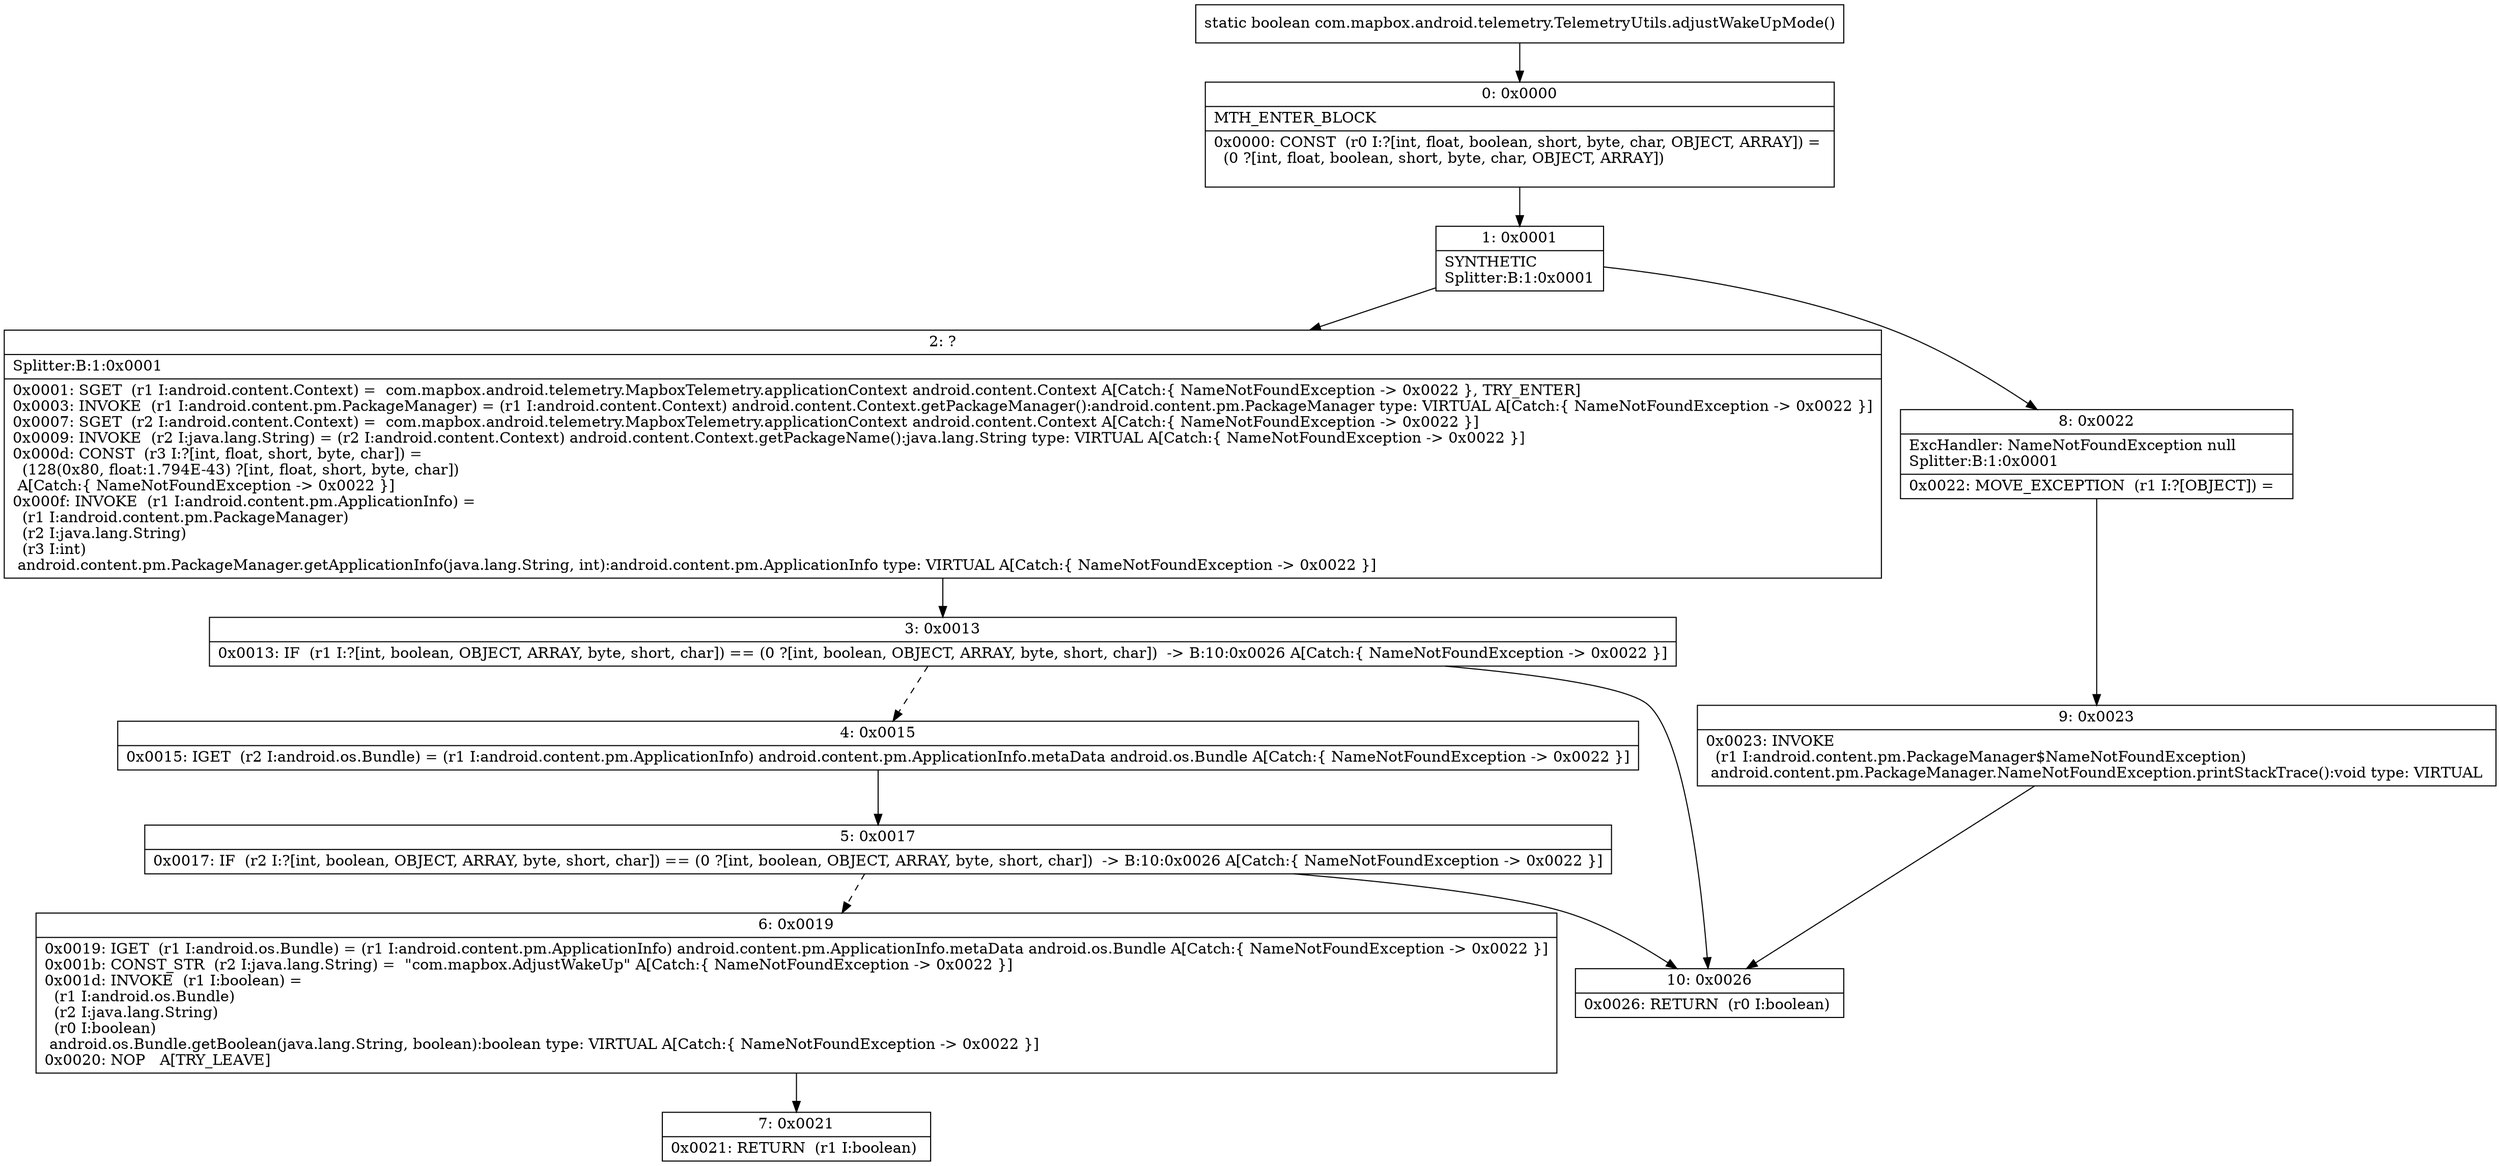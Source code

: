 digraph "CFG forcom.mapbox.android.telemetry.TelemetryUtils.adjustWakeUpMode()Z" {
Node_0 [shape=record,label="{0\:\ 0x0000|MTH_ENTER_BLOCK\l|0x0000: CONST  (r0 I:?[int, float, boolean, short, byte, char, OBJECT, ARRAY]) = \l  (0 ?[int, float, boolean, short, byte, char, OBJECT, ARRAY])\l \l}"];
Node_1 [shape=record,label="{1\:\ 0x0001|SYNTHETIC\lSplitter:B:1:0x0001\l}"];
Node_2 [shape=record,label="{2\:\ ?|Splitter:B:1:0x0001\l|0x0001: SGET  (r1 I:android.content.Context) =  com.mapbox.android.telemetry.MapboxTelemetry.applicationContext android.content.Context A[Catch:\{ NameNotFoundException \-\> 0x0022 \}, TRY_ENTER]\l0x0003: INVOKE  (r1 I:android.content.pm.PackageManager) = (r1 I:android.content.Context) android.content.Context.getPackageManager():android.content.pm.PackageManager type: VIRTUAL A[Catch:\{ NameNotFoundException \-\> 0x0022 \}]\l0x0007: SGET  (r2 I:android.content.Context) =  com.mapbox.android.telemetry.MapboxTelemetry.applicationContext android.content.Context A[Catch:\{ NameNotFoundException \-\> 0x0022 \}]\l0x0009: INVOKE  (r2 I:java.lang.String) = (r2 I:android.content.Context) android.content.Context.getPackageName():java.lang.String type: VIRTUAL A[Catch:\{ NameNotFoundException \-\> 0x0022 \}]\l0x000d: CONST  (r3 I:?[int, float, short, byte, char]) = \l  (128(0x80, float:1.794E\-43) ?[int, float, short, byte, char])\l A[Catch:\{ NameNotFoundException \-\> 0x0022 \}]\l0x000f: INVOKE  (r1 I:android.content.pm.ApplicationInfo) = \l  (r1 I:android.content.pm.PackageManager)\l  (r2 I:java.lang.String)\l  (r3 I:int)\l android.content.pm.PackageManager.getApplicationInfo(java.lang.String, int):android.content.pm.ApplicationInfo type: VIRTUAL A[Catch:\{ NameNotFoundException \-\> 0x0022 \}]\l}"];
Node_3 [shape=record,label="{3\:\ 0x0013|0x0013: IF  (r1 I:?[int, boolean, OBJECT, ARRAY, byte, short, char]) == (0 ?[int, boolean, OBJECT, ARRAY, byte, short, char])  \-\> B:10:0x0026 A[Catch:\{ NameNotFoundException \-\> 0x0022 \}]\l}"];
Node_4 [shape=record,label="{4\:\ 0x0015|0x0015: IGET  (r2 I:android.os.Bundle) = (r1 I:android.content.pm.ApplicationInfo) android.content.pm.ApplicationInfo.metaData android.os.Bundle A[Catch:\{ NameNotFoundException \-\> 0x0022 \}]\l}"];
Node_5 [shape=record,label="{5\:\ 0x0017|0x0017: IF  (r2 I:?[int, boolean, OBJECT, ARRAY, byte, short, char]) == (0 ?[int, boolean, OBJECT, ARRAY, byte, short, char])  \-\> B:10:0x0026 A[Catch:\{ NameNotFoundException \-\> 0x0022 \}]\l}"];
Node_6 [shape=record,label="{6\:\ 0x0019|0x0019: IGET  (r1 I:android.os.Bundle) = (r1 I:android.content.pm.ApplicationInfo) android.content.pm.ApplicationInfo.metaData android.os.Bundle A[Catch:\{ NameNotFoundException \-\> 0x0022 \}]\l0x001b: CONST_STR  (r2 I:java.lang.String) =  \"com.mapbox.AdjustWakeUp\" A[Catch:\{ NameNotFoundException \-\> 0x0022 \}]\l0x001d: INVOKE  (r1 I:boolean) = \l  (r1 I:android.os.Bundle)\l  (r2 I:java.lang.String)\l  (r0 I:boolean)\l android.os.Bundle.getBoolean(java.lang.String, boolean):boolean type: VIRTUAL A[Catch:\{ NameNotFoundException \-\> 0x0022 \}]\l0x0020: NOP   A[TRY_LEAVE]\l}"];
Node_7 [shape=record,label="{7\:\ 0x0021|0x0021: RETURN  (r1 I:boolean) \l}"];
Node_8 [shape=record,label="{8\:\ 0x0022|ExcHandler: NameNotFoundException null\lSplitter:B:1:0x0001\l|0x0022: MOVE_EXCEPTION  (r1 I:?[OBJECT]) =  \l}"];
Node_9 [shape=record,label="{9\:\ 0x0023|0x0023: INVOKE  \l  (r1 I:android.content.pm.PackageManager$NameNotFoundException)\l android.content.pm.PackageManager.NameNotFoundException.printStackTrace():void type: VIRTUAL \l}"];
Node_10 [shape=record,label="{10\:\ 0x0026|0x0026: RETURN  (r0 I:boolean) \l}"];
MethodNode[shape=record,label="{static boolean com.mapbox.android.telemetry.TelemetryUtils.adjustWakeUpMode() }"];
MethodNode -> Node_0;
Node_0 -> Node_1;
Node_1 -> Node_2;
Node_1 -> Node_8;
Node_2 -> Node_3;
Node_3 -> Node_4[style=dashed];
Node_3 -> Node_10;
Node_4 -> Node_5;
Node_5 -> Node_6[style=dashed];
Node_5 -> Node_10;
Node_6 -> Node_7;
Node_8 -> Node_9;
Node_9 -> Node_10;
}

